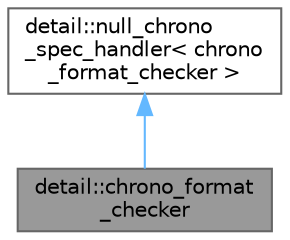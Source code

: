 digraph "detail::chrono_format_checker"
{
 // LATEX_PDF_SIZE
  bgcolor="transparent";
  edge [fontname=Helvetica,fontsize=10,labelfontname=Helvetica,labelfontsize=10];
  node [fontname=Helvetica,fontsize=10,shape=box,height=0.2,width=0.4];
  Node1 [id="Node000001",label="detail::chrono_format\l_checker",height=0.2,width=0.4,color="gray40", fillcolor="grey60", style="filled", fontcolor="black",tooltip=" "];
  Node2 -> Node1 [id="edge1_Node000001_Node000002",dir="back",color="steelblue1",style="solid",tooltip=" "];
  Node2 [id="Node000002",label="detail::null_chrono\l_spec_handler\< chrono\l_format_checker \>",height=0.2,width=0.4,color="gray40", fillcolor="white", style="filled",URL="$structdetail_1_1null__chrono__spec__handler.html",tooltip=" "];
}
